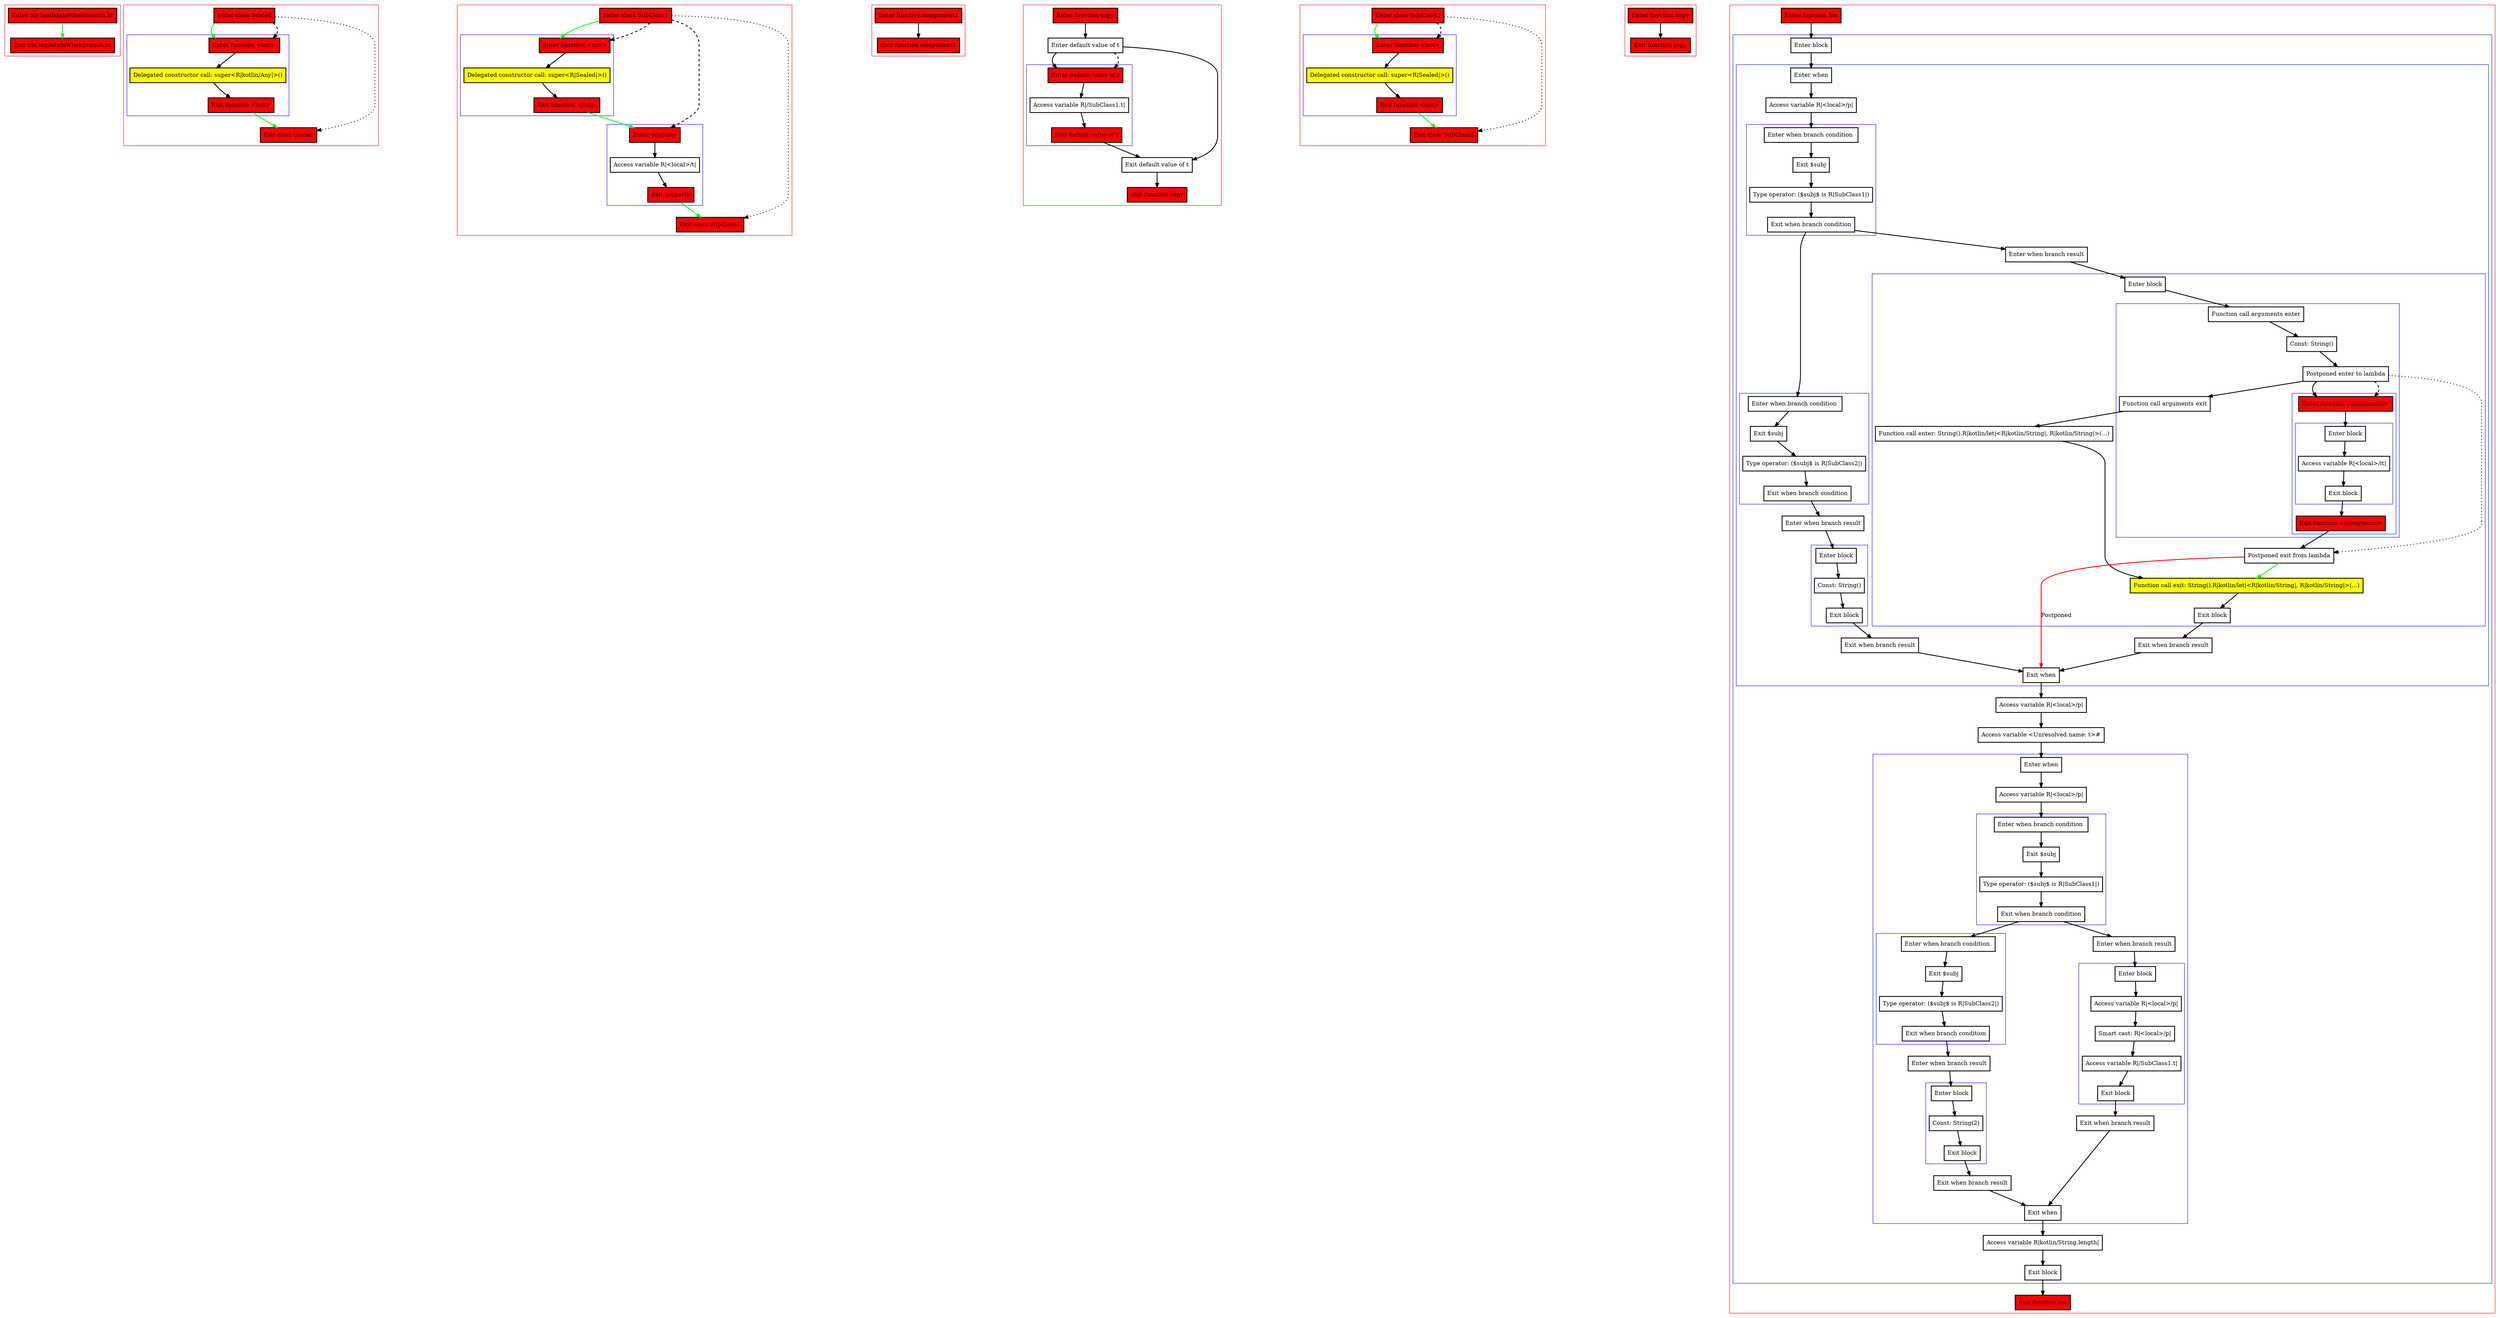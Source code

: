 digraph lambdaInWhenBranch_kt {
    graph [nodesep=3]
    node [shape=box penwidth=2]
    edge [penwidth=2]

    subgraph cluster_0 {
        color=red
        0 [label="Enter file lambdaInWhenBranch.kt" style="filled" fillcolor=red];
        1 [label="Exit file lambdaInWhenBranch.kt" style="filled" fillcolor=red];
    }
    0 -> {1} [color=green];

    subgraph cluster_1 {
        color=red
        2 [label="Enter class Sealed" style="filled" fillcolor=red];
        subgraph cluster_2 {
            color=blue
            3 [label="Enter function <init>" style="filled" fillcolor=red];
            4 [label="Delegated constructor call: super<R|kotlin/Any|>()" style="filled" fillcolor=yellow];
            5 [label="Exit function <init>" style="filled" fillcolor=red];
        }
        6 [label="Exit class Sealed" style="filled" fillcolor=red];
    }
    2 -> {3} [color=green];
    2 -> {6} [style=dotted];
    2 -> {3} [style=dashed];
    3 -> {4};
    4 -> {5};
    5 -> {6} [color=green];

    subgraph cluster_3 {
        color=red
        7 [label="Enter class SubClass1" style="filled" fillcolor=red];
        subgraph cluster_4 {
            color=blue
            8 [label="Enter function <init>" style="filled" fillcolor=red];
            9 [label="Delegated constructor call: super<R|Sealed|>()" style="filled" fillcolor=yellow];
            10 [label="Exit function <init>" style="filled" fillcolor=red];
        }
        subgraph cluster_5 {
            color=blue
            11 [label="Enter property" style="filled" fillcolor=red];
            12 [label="Access variable R|<local>/t|"];
            13 [label="Exit property" style="filled" fillcolor=red];
        }
        14 [label="Exit class SubClass1" style="filled" fillcolor=red];
    }
    7 -> {8} [color=green];
    7 -> {14} [style=dotted];
    7 -> {8 11} [style=dashed];
    8 -> {9};
    9 -> {10};
    10 -> {11} [color=green];
    11 -> {12};
    12 -> {13};
    13 -> {14} [color=green];

    subgraph cluster_6 {
        color=red
        15 [label="Enter function component1" style="filled" fillcolor=red];
        16 [label="Exit function component1" style="filled" fillcolor=red];
    }
    15 -> {16};

    subgraph cluster_7 {
        color=red
        17 [label="Enter function copy" style="filled" fillcolor=red];
        18 [label="Enter default value of t"];
        subgraph cluster_8 {
            color=blue
            19 [label="Enter default value of t" style="filled" fillcolor=red];
            20 [label="Access variable R|/SubClass1.t|"];
            21 [label="Exit default value of t" style="filled" fillcolor=red];
        }
        22 [label="Exit default value of t"];
        23 [label="Exit function copy" style="filled" fillcolor=red];
    }
    17 -> {18};
    18 -> {19 22};
    18 -> {19} [style=dashed];
    19 -> {20};
    20 -> {21};
    21 -> {22};
    22 -> {23};

    subgraph cluster_9 {
        color=red
        24 [label="Enter class SubClass2" style="filled" fillcolor=red];
        subgraph cluster_10 {
            color=blue
            25 [label="Enter function <init>" style="filled" fillcolor=red];
            26 [label="Delegated constructor call: super<R|Sealed|>()" style="filled" fillcolor=yellow];
            27 [label="Exit function <init>" style="filled" fillcolor=red];
        }
        28 [label="Exit class SubClass2" style="filled" fillcolor=red];
    }
    24 -> {25} [color=green];
    24 -> {28} [style=dotted];
    24 -> {25} [style=dashed];
    25 -> {26};
    26 -> {27};
    27 -> {28} [color=green];

    subgraph cluster_11 {
        color=red
        29 [label="Enter function copy" style="filled" fillcolor=red];
        30 [label="Exit function copy" style="filled" fillcolor=red];
    }
    29 -> {30};

    subgraph cluster_12 {
        color=red
        31 [label="Enter function foo" style="filled" fillcolor=red];
        subgraph cluster_13 {
            color=blue
            32 [label="Enter block"];
            subgraph cluster_14 {
                color=blue
                33 [label="Enter when"];
                34 [label="Access variable R|<local>/p|"];
                subgraph cluster_15 {
                    color=blue
                    35 [label="Enter when branch condition "];
                    36 [label="Exit $subj"];
                    37 [label="Type operator: ($subj$ is R|SubClass1|)"];
                    38 [label="Exit when branch condition"];
                }
                subgraph cluster_16 {
                    color=blue
                    39 [label="Enter when branch condition "];
                    40 [label="Exit $subj"];
                    41 [label="Type operator: ($subj$ is R|SubClass2|)"];
                    42 [label="Exit when branch condition"];
                }
                43 [label="Enter when branch result"];
                subgraph cluster_17 {
                    color=blue
                    44 [label="Enter block"];
                    45 [label="Const: String()"];
                    46 [label="Exit block"];
                }
                47 [label="Exit when branch result"];
                48 [label="Enter when branch result"];
                subgraph cluster_18 {
                    color=blue
                    49 [label="Enter block"];
                    subgraph cluster_19 {
                        color=blue
                        50 [label="Function call arguments enter"];
                        51 [label="Const: String()"];
                        52 [label="Postponed enter to lambda"];
                        subgraph cluster_20 {
                            color=blue
                            53 [label="Enter function <anonymous>" style="filled" fillcolor=red];
                            subgraph cluster_21 {
                                color=blue
                                54 [label="Enter block"];
                                55 [label="Access variable R|<local>/it|"];
                                56 [label="Exit block"];
                            }
                            57 [label="Exit function <anonymous>" style="filled" fillcolor=red];
                        }
                        58 [label="Function call arguments exit"];
                    }
                    59 [label="Function call enter: String().R|kotlin/let|<R|kotlin/String|, R|kotlin/String|>(...)"];
                    60 [label="Postponed exit from lambda"];
                    61 [label="Function call exit: String().R|kotlin/let|<R|kotlin/String|, R|kotlin/String|>(...)" style="filled" fillcolor=yellow];
                    62 [label="Exit block"];
                }
                63 [label="Exit when branch result"];
                64 [label="Exit when"];
            }
            65 [label="Access variable R|<local>/p|"];
            66 [label="Access variable <Unresolved name: t>#"];
            subgraph cluster_22 {
                color=blue
                67 [label="Enter when"];
                68 [label="Access variable R|<local>/p|"];
                subgraph cluster_23 {
                    color=blue
                    69 [label="Enter when branch condition "];
                    70 [label="Exit $subj"];
                    71 [label="Type operator: ($subj$ is R|SubClass1|)"];
                    72 [label="Exit when branch condition"];
                }
                subgraph cluster_24 {
                    color=blue
                    73 [label="Enter when branch condition "];
                    74 [label="Exit $subj"];
                    75 [label="Type operator: ($subj$ is R|SubClass2|)"];
                    76 [label="Exit when branch condition"];
                }
                77 [label="Enter when branch result"];
                subgraph cluster_25 {
                    color=blue
                    78 [label="Enter block"];
                    79 [label="Const: String(2)"];
                    80 [label="Exit block"];
                }
                81 [label="Exit when branch result"];
                82 [label="Enter when branch result"];
                subgraph cluster_26 {
                    color=blue
                    83 [label="Enter block"];
                    84 [label="Access variable R|<local>/p|"];
                    85 [label="Smart cast: R|<local>/p|"];
                    86 [label="Access variable R|/SubClass1.t|"];
                    87 [label="Exit block"];
                }
                88 [label="Exit when branch result"];
                89 [label="Exit when"];
            }
            90 [label="Access variable R|kotlin/String.length|"];
            91 [label="Exit block"];
        }
        92 [label="Exit function foo" style="filled" fillcolor=red];
    }
    31 -> {32};
    32 -> {33};
    33 -> {34};
    34 -> {35};
    35 -> {36};
    36 -> {37};
    37 -> {38};
    38 -> {39 48};
    39 -> {40};
    40 -> {41};
    41 -> {42};
    42 -> {43};
    43 -> {44};
    44 -> {45};
    45 -> {46};
    46 -> {47};
    47 -> {64};
    48 -> {49};
    49 -> {50};
    50 -> {51};
    51 -> {52};
    52 -> {53 58};
    52 -> {60} [style=dotted];
    52 -> {53} [style=dashed];
    53 -> {54};
    54 -> {55};
    55 -> {56};
    56 -> {57};
    57 -> {60};
    58 -> {59};
    59 -> {61};
    60 -> {61} [color=green];
    60 -> {64} [color=red label="Postponed"];
    61 -> {62};
    62 -> {63};
    63 -> {64};
    64 -> {65};
    65 -> {66};
    66 -> {67};
    67 -> {68};
    68 -> {69};
    69 -> {70};
    70 -> {71};
    71 -> {72};
    72 -> {73 82};
    73 -> {74};
    74 -> {75};
    75 -> {76};
    76 -> {77};
    77 -> {78};
    78 -> {79};
    79 -> {80};
    80 -> {81};
    81 -> {89};
    82 -> {83};
    83 -> {84};
    84 -> {85};
    85 -> {86};
    86 -> {87};
    87 -> {88};
    88 -> {89};
    89 -> {90};
    90 -> {91};
    91 -> {92};

}
